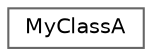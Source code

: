 digraph "类继承关系图"
{
 // LATEX_PDF_SIZE
  bgcolor="transparent";
  edge [fontname=Helvetica,fontsize=10,labelfontname=Helvetica,labelfontsize=10];
  node [fontname=Helvetica,fontsize=10,shape=box,height=0.2,width=0.4];
  rankdir="LR";
  Node0 [id="Node000000",label="MyClassA",height=0.2,width=0.4,color="grey40", fillcolor="white", style="filled",URL="$class_my_class_a.html",tooltip=" "];
}
